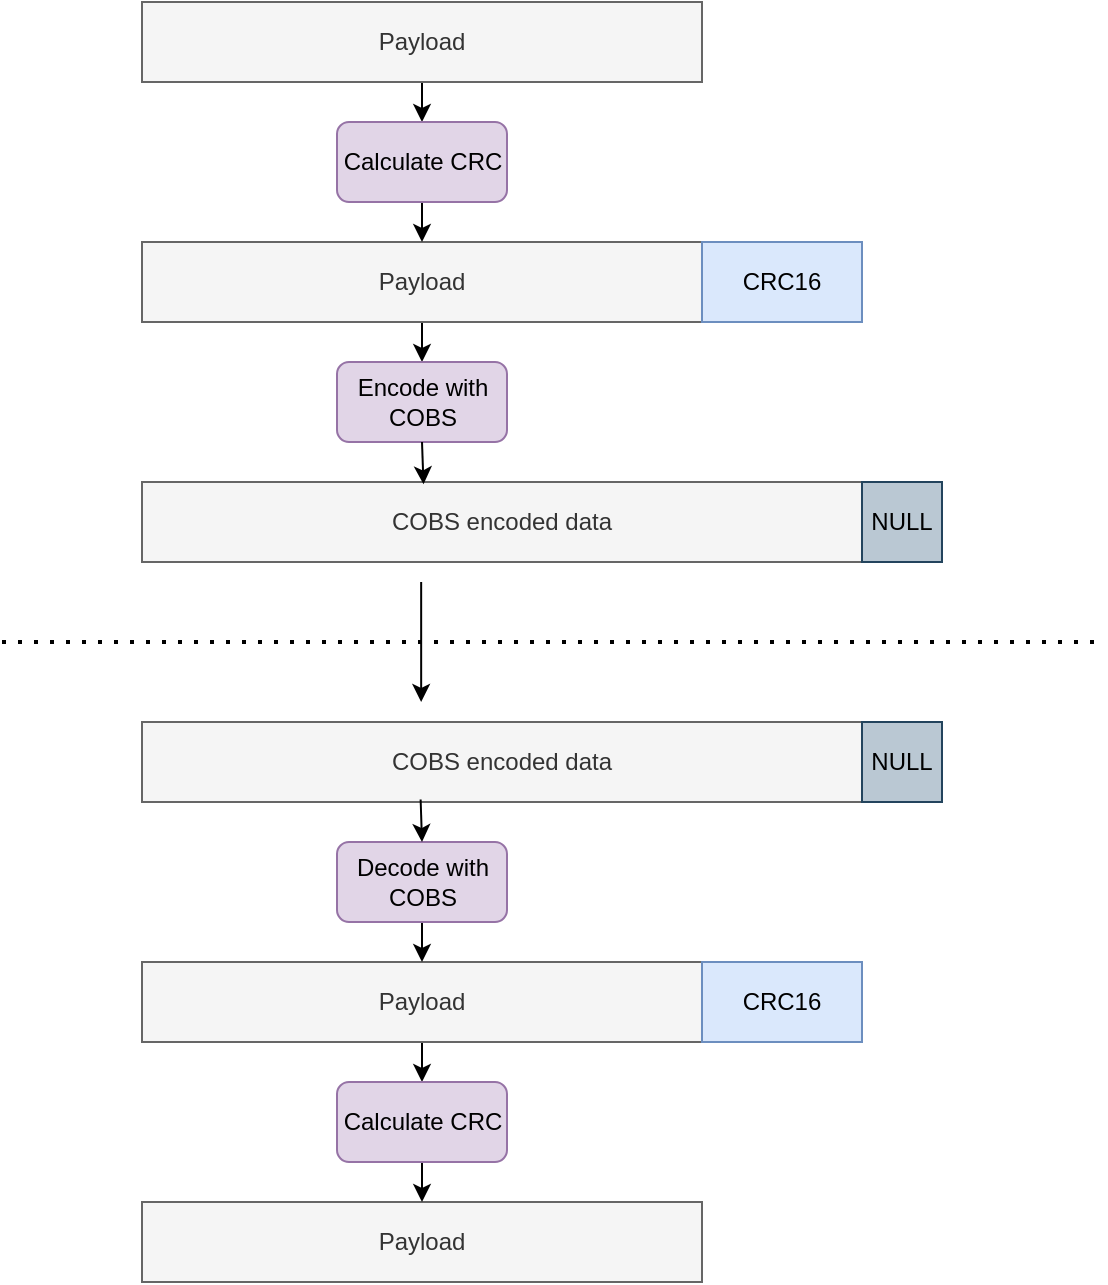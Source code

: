 <mxfile scale="2" border="0">
    <diagram id="Die8snK1uMh-dL0AAzdI" name="Page-1">
        <mxGraphModel dx="635" dy="1936" grid="1" gridSize="10" guides="1" tooltips="1" connect="1" arrows="1" fold="1" page="1" pageScale="1" pageWidth="850" pageHeight="1100" math="0" shadow="0">
            <root>
                <mxCell id="0"/>
                <mxCell id="1" parent="0"/>
                <mxCell id="39" style="edgeStyle=none;html=1;exitX=0.5;exitY=1;exitDx=0;exitDy=0;entryX=0.5;entryY=0;entryDx=0;entryDy=0;" edge="1" parent="1" source="2" target="38">
                    <mxGeometry relative="1" as="geometry"/>
                </mxCell>
                <mxCell id="2" value="&lt;span style=&quot;color: rgb(51, 51, 51);&quot;&gt;Payload&lt;/span&gt;" style="rounded=0;whiteSpace=wrap;html=1;fillColor=#f5f5f5;strokeColor=#666666;fontColor=#333333;" parent="1" vertex="1">
                    <mxGeometry x="280" y="40" width="280" height="40" as="geometry"/>
                </mxCell>
                <mxCell id="3" value="CRC16" style="rounded=0;whiteSpace=wrap;html=1;fillColor=#dae8fc;strokeColor=#6c8ebf;" parent="1" vertex="1">
                    <mxGeometry x="560" y="40" width="80" height="40" as="geometry"/>
                </mxCell>
                <mxCell id="4" value="COBS encoded data" style="rounded=0;whiteSpace=wrap;html=1;fillColor=#f5f5f5;strokeColor=#666666;fontColor=#333333;" parent="1" vertex="1">
                    <mxGeometry x="280" y="160" width="360" height="40" as="geometry"/>
                </mxCell>
                <mxCell id="6" value="NULL" style="rounded=0;whiteSpace=wrap;html=1;fillColor=#bac8d3;strokeColor=#23445d;" parent="1" vertex="1">
                    <mxGeometry x="640" y="160" width="40" height="40" as="geometry"/>
                </mxCell>
                <mxCell id="35" style="edgeStyle=none;html=1;exitX=0.5;exitY=1;exitDx=0;exitDy=0;" edge="1" parent="1" source="33" target="34">
                    <mxGeometry relative="1" as="geometry"/>
                </mxCell>
                <mxCell id="33" value="&lt;span style=&quot;color: rgb(51, 51, 51);&quot;&gt;Payload&lt;/span&gt;" style="rounded=0;whiteSpace=wrap;html=1;fillColor=#f5f5f5;strokeColor=#666666;fontColor=#333333;" vertex="1" parent="1">
                    <mxGeometry x="280" y="-80" width="280" height="40" as="geometry"/>
                </mxCell>
                <mxCell id="36" style="edgeStyle=none;html=1;exitX=0.5;exitY=1;exitDx=0;exitDy=0;entryX=0.5;entryY=0;entryDx=0;entryDy=0;" edge="1" parent="1" source="34" target="2">
                    <mxGeometry relative="1" as="geometry"/>
                </mxCell>
                <mxCell id="34" value="Calculate CRC" style="rounded=1;whiteSpace=wrap;html=1;fillColor=#e1d5e7;strokeColor=#9673a6;" vertex="1" parent="1">
                    <mxGeometry x="377.5" y="-20" width="85" height="40" as="geometry"/>
                </mxCell>
                <mxCell id="38" value="Encode with COBS" style="rounded=1;whiteSpace=wrap;html=1;fillColor=#e1d5e7;strokeColor=#9673a6;" vertex="1" parent="1">
                    <mxGeometry x="377.5" y="100" width="85" height="40" as="geometry"/>
                </mxCell>
                <mxCell id="40" style="edgeStyle=none;html=1;exitX=0.5;exitY=1;exitDx=0;exitDy=0;entryX=0.391;entryY=0.029;entryDx=0;entryDy=0;entryPerimeter=0;" edge="1" parent="1" source="38" target="4">
                    <mxGeometry relative="1" as="geometry"/>
                </mxCell>
                <mxCell id="RL1159NRFCOyJORJclhe-43" value="" style="endArrow=none;dashed=1;html=1;dashPattern=1 3;strokeWidth=2;" edge="1" parent="1">
                    <mxGeometry width="50" height="50" relative="1" as="geometry">
                        <mxPoint x="210" y="240" as="sourcePoint"/>
                        <mxPoint x="760" y="240" as="targetPoint"/>
                    </mxGeometry>
                </mxCell>
                <mxCell id="RL1159NRFCOyJORJclhe-44" value="COBS encoded&amp;nbsp;&lt;span style=&quot;color: rgb(51, 51, 51);&quot;&gt;data&lt;/span&gt;" style="rounded=0;whiteSpace=wrap;html=1;fillColor=#f5f5f5;strokeColor=#666666;fontColor=#333333;" vertex="1" parent="1">
                    <mxGeometry x="280" y="280" width="360" height="40" as="geometry"/>
                </mxCell>
                <mxCell id="RL1159NRFCOyJORJclhe-45" value="NULL" style="rounded=0;whiteSpace=wrap;html=1;fillColor=#bac8d3;strokeColor=#23445d;" vertex="1" parent="1">
                    <mxGeometry x="640" y="280" width="40" height="40" as="geometry"/>
                </mxCell>
                <mxCell id="RL1159NRFCOyJORJclhe-54" style="edgeStyle=none;html=1;exitX=0.5;exitY=1;exitDx=0;exitDy=0;entryX=0.5;entryY=0;entryDx=0;entryDy=0;" edge="1" parent="1" source="RL1159NRFCOyJORJclhe-46" target="RL1159NRFCOyJORJclhe-52">
                    <mxGeometry relative="1" as="geometry"/>
                </mxCell>
                <mxCell id="RL1159NRFCOyJORJclhe-46" value="&lt;span style=&quot;color: rgb(51, 51, 51);&quot;&gt;Payload&lt;/span&gt;" style="rounded=0;whiteSpace=wrap;html=1;fillColor=#f5f5f5;strokeColor=#666666;fontColor=#333333;" vertex="1" parent="1">
                    <mxGeometry x="280" y="400" width="280" height="40" as="geometry"/>
                </mxCell>
                <mxCell id="RL1159NRFCOyJORJclhe-47" value="CRC16" style="rounded=0;whiteSpace=wrap;html=1;fillColor=#dae8fc;strokeColor=#6c8ebf;" vertex="1" parent="1">
                    <mxGeometry x="560" y="400" width="80" height="40" as="geometry"/>
                </mxCell>
                <mxCell id="RL1159NRFCOyJORJclhe-48" value="&lt;span style=&quot;color: rgb(51, 51, 51);&quot;&gt;Payload&lt;/span&gt;" style="rounded=0;whiteSpace=wrap;html=1;fillColor=#f5f5f5;strokeColor=#666666;fontColor=#333333;" vertex="1" parent="1">
                    <mxGeometry x="280" y="520" width="280" height="40" as="geometry"/>
                </mxCell>
                <mxCell id="RL1159NRFCOyJORJclhe-50" style="edgeStyle=none;html=1;exitX=0.5;exitY=1;exitDx=0;exitDy=0;entryX=0.5;entryY=0;entryDx=0;entryDy=0;" edge="1" parent="1" source="RL1159NRFCOyJORJclhe-49" target="RL1159NRFCOyJORJclhe-46">
                    <mxGeometry relative="1" as="geometry"/>
                </mxCell>
                <mxCell id="RL1159NRFCOyJORJclhe-49" value="Decode&amp;nbsp;&lt;span style=&quot;color: rgb(0, 0, 0);&quot;&gt;with&lt;/span&gt;&lt;div&gt;COBS&lt;/div&gt;" style="rounded=1;whiteSpace=wrap;html=1;fillColor=#e1d5e7;strokeColor=#9673a6;" vertex="1" parent="1">
                    <mxGeometry x="377.5" y="340" width="85" height="40" as="geometry"/>
                </mxCell>
                <mxCell id="RL1159NRFCOyJORJclhe-51" style="edgeStyle=none;html=1;exitX=0.5;exitY=0;exitDx=0;exitDy=0;startArrow=classic;startFill=1;endArrow=none;endFill=0;entryX=0.387;entryY=0.968;entryDx=0;entryDy=0;entryPerimeter=0;" edge="1" parent="1" source="RL1159NRFCOyJORJclhe-49" target="RL1159NRFCOyJORJclhe-44">
                    <mxGeometry relative="1" as="geometry">
                        <mxPoint x="419" y="320" as="targetPoint"/>
                    </mxGeometry>
                </mxCell>
                <mxCell id="RL1159NRFCOyJORJclhe-53" style="edgeStyle=none;html=1;exitX=0.5;exitY=1;exitDx=0;exitDy=0;entryX=0.5;entryY=0;entryDx=0;entryDy=0;" edge="1" parent="1" source="RL1159NRFCOyJORJclhe-52" target="RL1159NRFCOyJORJclhe-48">
                    <mxGeometry relative="1" as="geometry"/>
                </mxCell>
                <mxCell id="RL1159NRFCOyJORJclhe-52" value="Calculate CRC" style="rounded=1;whiteSpace=wrap;html=1;fillColor=#e1d5e7;strokeColor=#9673a6;" vertex="1" parent="1">
                    <mxGeometry x="377.5" y="460" width="85" height="40" as="geometry"/>
                </mxCell>
                <mxCell id="RL1159NRFCOyJORJclhe-58" value="" style="endArrow=classic;html=1;" edge="1" parent="1">
                    <mxGeometry width="50" height="50" relative="1" as="geometry">
                        <mxPoint x="419.58" y="210" as="sourcePoint"/>
                        <mxPoint x="419.58" y="270" as="targetPoint"/>
                    </mxGeometry>
                </mxCell>
            </root>
        </mxGraphModel>
    </diagram>
    <diagram id="spgo_ZM53PilI1epJ_PP" name="Page-2">
        <mxGraphModel dx="835" dy="711" grid="1" gridSize="10" guides="1" tooltips="1" connect="1" arrows="1" fold="1" page="1" pageScale="1" pageWidth="850" pageHeight="1100" math="0" shadow="0">
            <root>
                <mxCell id="0"/>
                <mxCell id="1" parent="0"/>
                <mxCell id="H-Vw1sji3MmnnZHTfAvp-1" style="edgeStyle=none;html=1;exitX=0.5;exitY=1;exitDx=0;exitDy=0;entryX=0.5;entryY=0;entryDx=0;entryDy=0;" edge="1" parent="1" source="H-Vw1sji3MmnnZHTfAvp-2" target="H-Vw1sji3MmnnZHTfAvp-8">
                    <mxGeometry relative="1" as="geometry"/>
                </mxCell>
                <mxCell id="H-Vw1sji3MmnnZHTfAvp-2" value="" style="rounded=0;whiteSpace=wrap;html=1;" vertex="1" parent="1">
                    <mxGeometry x="170" y="630" width="100" height="140" as="geometry"/>
                </mxCell>
                <mxCell id="H-Vw1sji3MmnnZHTfAvp-3" value="Cobs&lt;br&gt;Encoding" style="rounded=0;whiteSpace=wrap;html=1;" vertex="1" parent="1">
                    <mxGeometry x="180" y="720" width="80" height="40" as="geometry"/>
                </mxCell>
                <mxCell id="H-Vw1sji3MmnnZHTfAvp-4" style="edgeStyle=none;html=1;exitX=0.5;exitY=1;exitDx=0;exitDy=0;entryX=0.5;entryY=0;entryDx=0;entryDy=0;" edge="1" parent="1" source="H-Vw1sji3MmnnZHTfAvp-5" target="H-Vw1sji3MmnnZHTfAvp-7">
                    <mxGeometry relative="1" as="geometry"/>
                </mxCell>
                <mxCell id="H-Vw1sji3MmnnZHTfAvp-5" value="list[DATA]|data" style="rounded=0;whiteSpace=wrap;html=1;fillColor=#f5f5f5;strokeColor=#666666;fontColor=#333333;" vertex="1" parent="1">
                    <mxGeometry x="150" y="550" width="140" height="40" as="geometry"/>
                </mxCell>
                <mxCell id="H-Vw1sji3MmnnZHTfAvp-6" style="edgeStyle=none;html=1;exitX=0.5;exitY=1;exitDx=0;exitDy=0;" edge="1" parent="1" source="H-Vw1sji3MmnnZHTfAvp-7" target="H-Vw1sji3MmnnZHTfAvp-3">
                    <mxGeometry relative="1" as="geometry"/>
                </mxCell>
                <mxCell id="H-Vw1sji3MmnnZHTfAvp-7" value="&lt;div&gt;Add CRC&lt;/div&gt;" style="rounded=0;whiteSpace=wrap;html=1;" vertex="1" parent="1">
                    <mxGeometry x="180" y="640" width="80" height="40" as="geometry"/>
                </mxCell>
                <mxCell id="H-Vw1sji3MmnnZHTfAvp-8" value="stream" style="rounded=0;whiteSpace=wrap;html=1;fillColor=#f5f5f5;strokeColor=#666666;fontColor=#333333;" vertex="1" parent="1">
                    <mxGeometry x="165" y="810" width="110" height="50" as="geometry"/>
                </mxCell>
                <mxCell id="H-Vw1sji3MmnnZHTfAvp-9" style="edgeStyle=none;html=1;exitX=0.5;exitY=1;exitDx=0;exitDy=0;entryX=0.5;entryY=0;entryDx=0;entryDy=0;" edge="1" parent="1" source="H-Vw1sji3MmnnZHTfAvp-10" target="H-Vw1sji3MmnnZHTfAvp-12">
                    <mxGeometry relative="1" as="geometry"/>
                </mxCell>
                <mxCell id="H-Vw1sji3MmnnZHTfAvp-10" value="stream" style="rounded=0;whiteSpace=wrap;html=1;fillColor=#f5f5f5;strokeColor=#666666;fontColor=#333333;" vertex="1" parent="1">
                    <mxGeometry x="370" y="550" width="110" height="40" as="geometry"/>
                </mxCell>
                <mxCell id="H-Vw1sji3MmnnZHTfAvp-11" style="edgeStyle=none;html=1;exitX=0.5;exitY=1;exitDx=0;exitDy=0;" edge="1" parent="1" source="H-Vw1sji3MmnnZHTfAvp-12" target="H-Vw1sji3MmnnZHTfAvp-15">
                    <mxGeometry relative="1" as="geometry"/>
                </mxCell>
                <mxCell id="H-Vw1sji3MmnnZHTfAvp-12" value="" style="rounded=0;whiteSpace=wrap;html=1;" vertex="1" parent="1">
                    <mxGeometry x="372" y="631" width="105" height="130" as="geometry"/>
                </mxCell>
                <mxCell id="H-Vw1sji3MmnnZHTfAvp-13" value="Cobs&lt;br&gt;Encoding" style="rounded=0;whiteSpace=wrap;html=1;" vertex="1" parent="1">
                    <mxGeometry x="382" y="641" width="80" height="40" as="geometry"/>
                </mxCell>
                <mxCell id="H-Vw1sji3MmnnZHTfAvp-14" value="&lt;div&gt;Add CRC&lt;/div&gt;" style="rounded=0;whiteSpace=wrap;html=1;" vertex="1" parent="1">
                    <mxGeometry x="384.5" y="711" width="80" height="40" as="geometry"/>
                </mxCell>
                <mxCell id="H-Vw1sji3MmnnZHTfAvp-15" value="list[DATA]" style="rounded=0;whiteSpace=wrap;html=1;fillColor=#f5f5f5;strokeColor=#666666;fontColor=#333333;" vertex="1" parent="1">
                    <mxGeometry x="354.5" y="821" width="140" height="40" as="geometry"/>
                </mxCell>
            </root>
        </mxGraphModel>
    </diagram>
</mxfile>